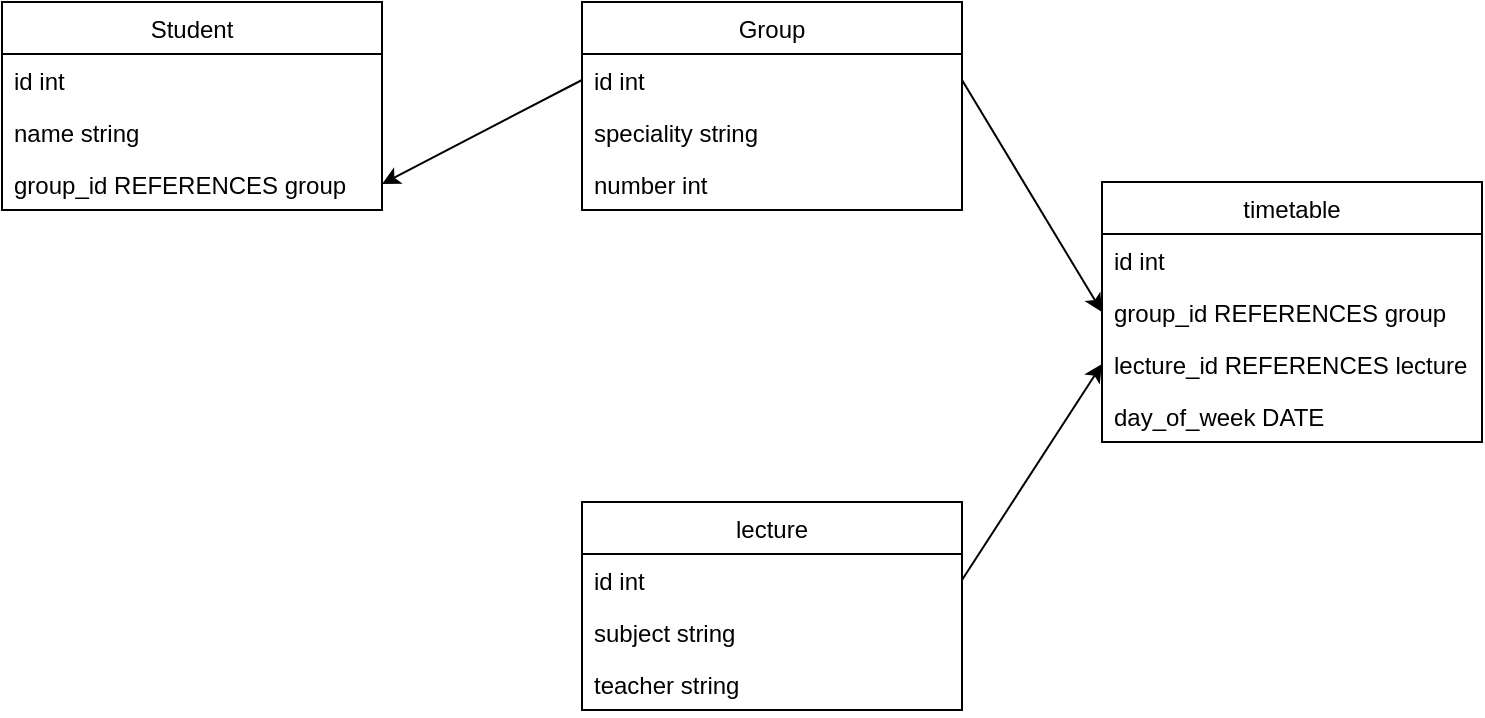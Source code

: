 <mxfile version="16.5.6" type="github">
  <diagram name="Page-1" id="c4acf3e9-155e-7222-9cf6-157b1a14988f">
    <mxGraphModel dx="1422" dy="762" grid="1" gridSize="10" guides="1" tooltips="1" connect="1" arrows="1" fold="1" page="1" pageScale="1" pageWidth="850" pageHeight="1100" background="none" math="0" shadow="0">
      <root>
        <mxCell id="0" />
        <mxCell id="1" parent="0" />
        <mxCell id="cyseSkgEOC8eInQIfCSK-2" value="Student" style="swimlane;fontStyle=0;childLayout=stackLayout;horizontal=1;startSize=26;fillColor=none;horizontalStack=0;resizeParent=1;resizeParentMax=0;resizeLast=0;collapsible=1;marginBottom=0;" parent="1" vertex="1">
          <mxGeometry x="40" y="50" width="190" height="104" as="geometry" />
        </mxCell>
        <mxCell id="cyseSkgEOC8eInQIfCSK-3" value="id int " style="text;strokeColor=none;fillColor=none;align=left;verticalAlign=top;spacingLeft=4;spacingRight=4;overflow=hidden;rotatable=0;points=[[0,0.5],[1,0.5]];portConstraint=eastwest;" parent="cyseSkgEOC8eInQIfCSK-2" vertex="1">
          <mxGeometry y="26" width="190" height="26" as="geometry" />
        </mxCell>
        <mxCell id="cyseSkgEOC8eInQIfCSK-4" value="name string" style="text;strokeColor=none;fillColor=none;align=left;verticalAlign=top;spacingLeft=4;spacingRight=4;overflow=hidden;rotatable=0;points=[[0,0.5],[1,0.5]];portConstraint=eastwest;" parent="cyseSkgEOC8eInQIfCSK-2" vertex="1">
          <mxGeometry y="52" width="190" height="26" as="geometry" />
        </mxCell>
        <mxCell id="cyseSkgEOC8eInQIfCSK-5" value="group_id REFERENCES group" style="text;strokeColor=none;fillColor=none;align=left;verticalAlign=top;spacingLeft=4;spacingRight=4;overflow=hidden;rotatable=0;points=[[0,0.5],[1,0.5]];portConstraint=eastwest;" parent="cyseSkgEOC8eInQIfCSK-2" vertex="1">
          <mxGeometry y="78" width="190" height="26" as="geometry" />
        </mxCell>
        <mxCell id="cyseSkgEOC8eInQIfCSK-6" value="Group" style="swimlane;fontStyle=0;childLayout=stackLayout;horizontal=1;startSize=26;fillColor=none;horizontalStack=0;resizeParent=1;resizeParentMax=0;resizeLast=0;collapsible=1;marginBottom=0;" parent="1" vertex="1">
          <mxGeometry x="330" y="50" width="190" height="104" as="geometry" />
        </mxCell>
        <mxCell id="cyseSkgEOC8eInQIfCSK-7" value="id int " style="text;strokeColor=none;fillColor=none;align=left;verticalAlign=top;spacingLeft=4;spacingRight=4;overflow=hidden;rotatable=0;points=[[0,0.5],[1,0.5]];portConstraint=eastwest;" parent="cyseSkgEOC8eInQIfCSK-6" vertex="1">
          <mxGeometry y="26" width="190" height="26" as="geometry" />
        </mxCell>
        <mxCell id="cyseSkgEOC8eInQIfCSK-8" value="speciality string" style="text;strokeColor=none;fillColor=none;align=left;verticalAlign=top;spacingLeft=4;spacingRight=4;overflow=hidden;rotatable=0;points=[[0,0.5],[1,0.5]];portConstraint=eastwest;" parent="cyseSkgEOC8eInQIfCSK-6" vertex="1">
          <mxGeometry y="52" width="190" height="26" as="geometry" />
        </mxCell>
        <mxCell id="ZbuvkdXFR0Guzk67uiGE-1" value="number int " style="text;strokeColor=none;fillColor=none;align=left;verticalAlign=top;spacingLeft=4;spacingRight=4;overflow=hidden;rotatable=0;points=[[0,0.5],[1,0.5]];portConstraint=eastwest;" parent="cyseSkgEOC8eInQIfCSK-6" vertex="1">
          <mxGeometry y="78" width="190" height="26" as="geometry" />
        </mxCell>
        <mxCell id="cyseSkgEOC8eInQIfCSK-10" value="" style="endArrow=classic;html=1;rounded=0;exitX=0;exitY=0.5;exitDx=0;exitDy=0;entryX=1;entryY=0.5;entryDx=0;entryDy=0;" parent="1" source="cyseSkgEOC8eInQIfCSK-7" target="cyseSkgEOC8eInQIfCSK-5" edge="1">
          <mxGeometry width="50" height="50" relative="1" as="geometry">
            <mxPoint x="250" y="190" as="sourcePoint" />
            <mxPoint x="300" y="140" as="targetPoint" />
          </mxGeometry>
        </mxCell>
        <mxCell id="cyseSkgEOC8eInQIfCSK-11" value="lecture" style="swimlane;fontStyle=0;childLayout=stackLayout;horizontal=1;startSize=26;fillColor=none;horizontalStack=0;resizeParent=1;resizeParentMax=0;resizeLast=0;collapsible=1;marginBottom=0;" parent="1" vertex="1">
          <mxGeometry x="330" y="300" width="190" height="104" as="geometry" />
        </mxCell>
        <mxCell id="cyseSkgEOC8eInQIfCSK-12" value="id int " style="text;strokeColor=none;fillColor=none;align=left;verticalAlign=top;spacingLeft=4;spacingRight=4;overflow=hidden;rotatable=0;points=[[0,0.5],[1,0.5]];portConstraint=eastwest;" parent="cyseSkgEOC8eInQIfCSK-11" vertex="1">
          <mxGeometry y="26" width="190" height="26" as="geometry" />
        </mxCell>
        <mxCell id="cyseSkgEOC8eInQIfCSK-13" value="subject string" style="text;strokeColor=none;fillColor=none;align=left;verticalAlign=top;spacingLeft=4;spacingRight=4;overflow=hidden;rotatable=0;points=[[0,0.5],[1,0.5]];portConstraint=eastwest;" parent="cyseSkgEOC8eInQIfCSK-11" vertex="1">
          <mxGeometry y="52" width="190" height="26" as="geometry" />
        </mxCell>
        <mxCell id="cyseSkgEOC8eInQIfCSK-14" value="teacher string" style="text;strokeColor=none;fillColor=none;align=left;verticalAlign=top;spacingLeft=4;spacingRight=4;overflow=hidden;rotatable=0;points=[[0,0.5],[1,0.5]];portConstraint=eastwest;" parent="cyseSkgEOC8eInQIfCSK-11" vertex="1">
          <mxGeometry y="78" width="190" height="26" as="geometry" />
        </mxCell>
        <mxCell id="zoDVskyGEI2o6vUljKiO-1" value="timetable" style="swimlane;fontStyle=0;childLayout=stackLayout;horizontal=1;startSize=26;fillColor=none;horizontalStack=0;resizeParent=1;resizeParentMax=0;resizeLast=0;collapsible=1;marginBottom=0;" parent="1" vertex="1">
          <mxGeometry x="590" y="140" width="190" height="130" as="geometry" />
        </mxCell>
        <mxCell id="zoDVskyGEI2o6vUljKiO-2" value="id int " style="text;strokeColor=none;fillColor=none;align=left;verticalAlign=top;spacingLeft=4;spacingRight=4;overflow=hidden;rotatable=0;points=[[0,0.5],[1,0.5]];portConstraint=eastwest;" parent="zoDVskyGEI2o6vUljKiO-1" vertex="1">
          <mxGeometry y="26" width="190" height="26" as="geometry" />
        </mxCell>
        <mxCell id="zoDVskyGEI2o6vUljKiO-4" value="group_id REFERENCES group" style="text;strokeColor=none;fillColor=none;align=left;verticalAlign=top;spacingLeft=4;spacingRight=4;overflow=hidden;rotatable=0;points=[[0,0.5],[1,0.5]];portConstraint=eastwest;" parent="zoDVskyGEI2o6vUljKiO-1" vertex="1">
          <mxGeometry y="52" width="190" height="26" as="geometry" />
        </mxCell>
        <mxCell id="zoDVskyGEI2o6vUljKiO-3" value="lecture_id REFERENCES lecture" style="text;strokeColor=none;fillColor=none;align=left;verticalAlign=top;spacingLeft=4;spacingRight=4;overflow=hidden;rotatable=0;points=[[0,0.5],[1,0.5]];portConstraint=eastwest;" parent="zoDVskyGEI2o6vUljKiO-1" vertex="1">
          <mxGeometry y="78" width="190" height="26" as="geometry" />
        </mxCell>
        <mxCell id="zoDVskyGEI2o6vUljKiO-5" value="day_of_week DATE" style="text;strokeColor=none;fillColor=none;align=left;verticalAlign=top;spacingLeft=4;spacingRight=4;overflow=hidden;rotatable=0;points=[[0,0.5],[1,0.5]];portConstraint=eastwest;" parent="zoDVskyGEI2o6vUljKiO-1" vertex="1">
          <mxGeometry y="104" width="190" height="26" as="geometry" />
        </mxCell>
        <mxCell id="zoDVskyGEI2o6vUljKiO-6" value="" style="endArrow=classic;html=1;rounded=0;exitX=1;exitY=0.5;exitDx=0;exitDy=0;entryX=0;entryY=0.5;entryDx=0;entryDy=0;" parent="1" source="cyseSkgEOC8eInQIfCSK-7" target="zoDVskyGEI2o6vUljKiO-4" edge="1">
          <mxGeometry width="50" height="50" relative="1" as="geometry">
            <mxPoint x="340" y="99" as="sourcePoint" />
            <mxPoint x="240" y="151" as="targetPoint" />
          </mxGeometry>
        </mxCell>
        <mxCell id="zoDVskyGEI2o6vUljKiO-7" value="" style="endArrow=classic;html=1;rounded=0;exitX=1;exitY=0.5;exitDx=0;exitDy=0;entryX=0;entryY=0.5;entryDx=0;entryDy=0;" parent="1" source="cyseSkgEOC8eInQIfCSK-12" target="zoDVskyGEI2o6vUljKiO-3" edge="1">
          <mxGeometry width="50" height="50" relative="1" as="geometry">
            <mxPoint x="530" y="99" as="sourcePoint" />
            <mxPoint x="600" y="215" as="targetPoint" />
          </mxGeometry>
        </mxCell>
      </root>
    </mxGraphModel>
  </diagram>
</mxfile>
